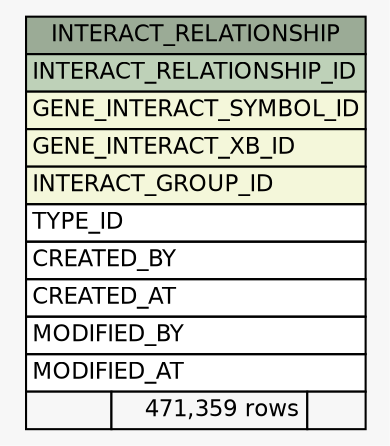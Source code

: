 // dot 2.38.0 on Windows 10 10.0
// SchemaSpy rev Unknown
digraph "INTERACT_RELATIONSHIP" {
  graph [
    rankdir="RL"
    bgcolor="#f7f7f7"
    nodesep="0.18"
    ranksep="0.46"
    fontname="Helvetica"
    fontsize="11"
  ];
  node [
    fontname="Helvetica"
    fontsize="11"
    shape="plaintext"
  ];
  edge [
    arrowsize="0.8"
  ];
  "INTERACT_RELATIONSHIP" [
    label=<
    <TABLE BORDER="0" CELLBORDER="1" CELLSPACING="0" BGCOLOR="#ffffff">
      <TR><TD COLSPAN="3" BGCOLOR="#9bab96" ALIGN="CENTER">INTERACT_RELATIONSHIP</TD></TR>
      <TR><TD PORT="INTERACT_RELATIONSHIP_ID" COLSPAN="3" BGCOLOR="#bed1b8" ALIGN="LEFT">INTERACT_RELATIONSHIP_ID</TD></TR>
      <TR><TD PORT="GENE_INTERACT_SYMBOL_ID" COLSPAN="3" BGCOLOR="#f4f7da" ALIGN="LEFT">GENE_INTERACT_SYMBOL_ID</TD></TR>
      <TR><TD PORT="GENE_INTERACT_XB_ID" COLSPAN="3" BGCOLOR="#f4f7da" ALIGN="LEFT">GENE_INTERACT_XB_ID</TD></TR>
      <TR><TD PORT="INTERACT_GROUP_ID" COLSPAN="3" BGCOLOR="#f4f7da" ALIGN="LEFT">INTERACT_GROUP_ID</TD></TR>
      <TR><TD PORT="TYPE_ID" COLSPAN="3" ALIGN="LEFT">TYPE_ID</TD></TR>
      <TR><TD PORT="CREATED_BY" COLSPAN="3" ALIGN="LEFT">CREATED_BY</TD></TR>
      <TR><TD PORT="CREATED_AT" COLSPAN="3" ALIGN="LEFT">CREATED_AT</TD></TR>
      <TR><TD PORT="MODIFIED_BY" COLSPAN="3" ALIGN="LEFT">MODIFIED_BY</TD></TR>
      <TR><TD PORT="MODIFIED_AT" COLSPAN="3" ALIGN="LEFT">MODIFIED_AT</TD></TR>
      <TR><TD ALIGN="LEFT" BGCOLOR="#f7f7f7">  </TD><TD ALIGN="RIGHT" BGCOLOR="#f7f7f7">471,359 rows</TD><TD ALIGN="RIGHT" BGCOLOR="#f7f7f7">  </TD></TR>
    </TABLE>>
    URL="tables/INTERACT_RELATIONSHIP.html"
    tooltip="INTERACT_RELATIONSHIP"
  ];
}
